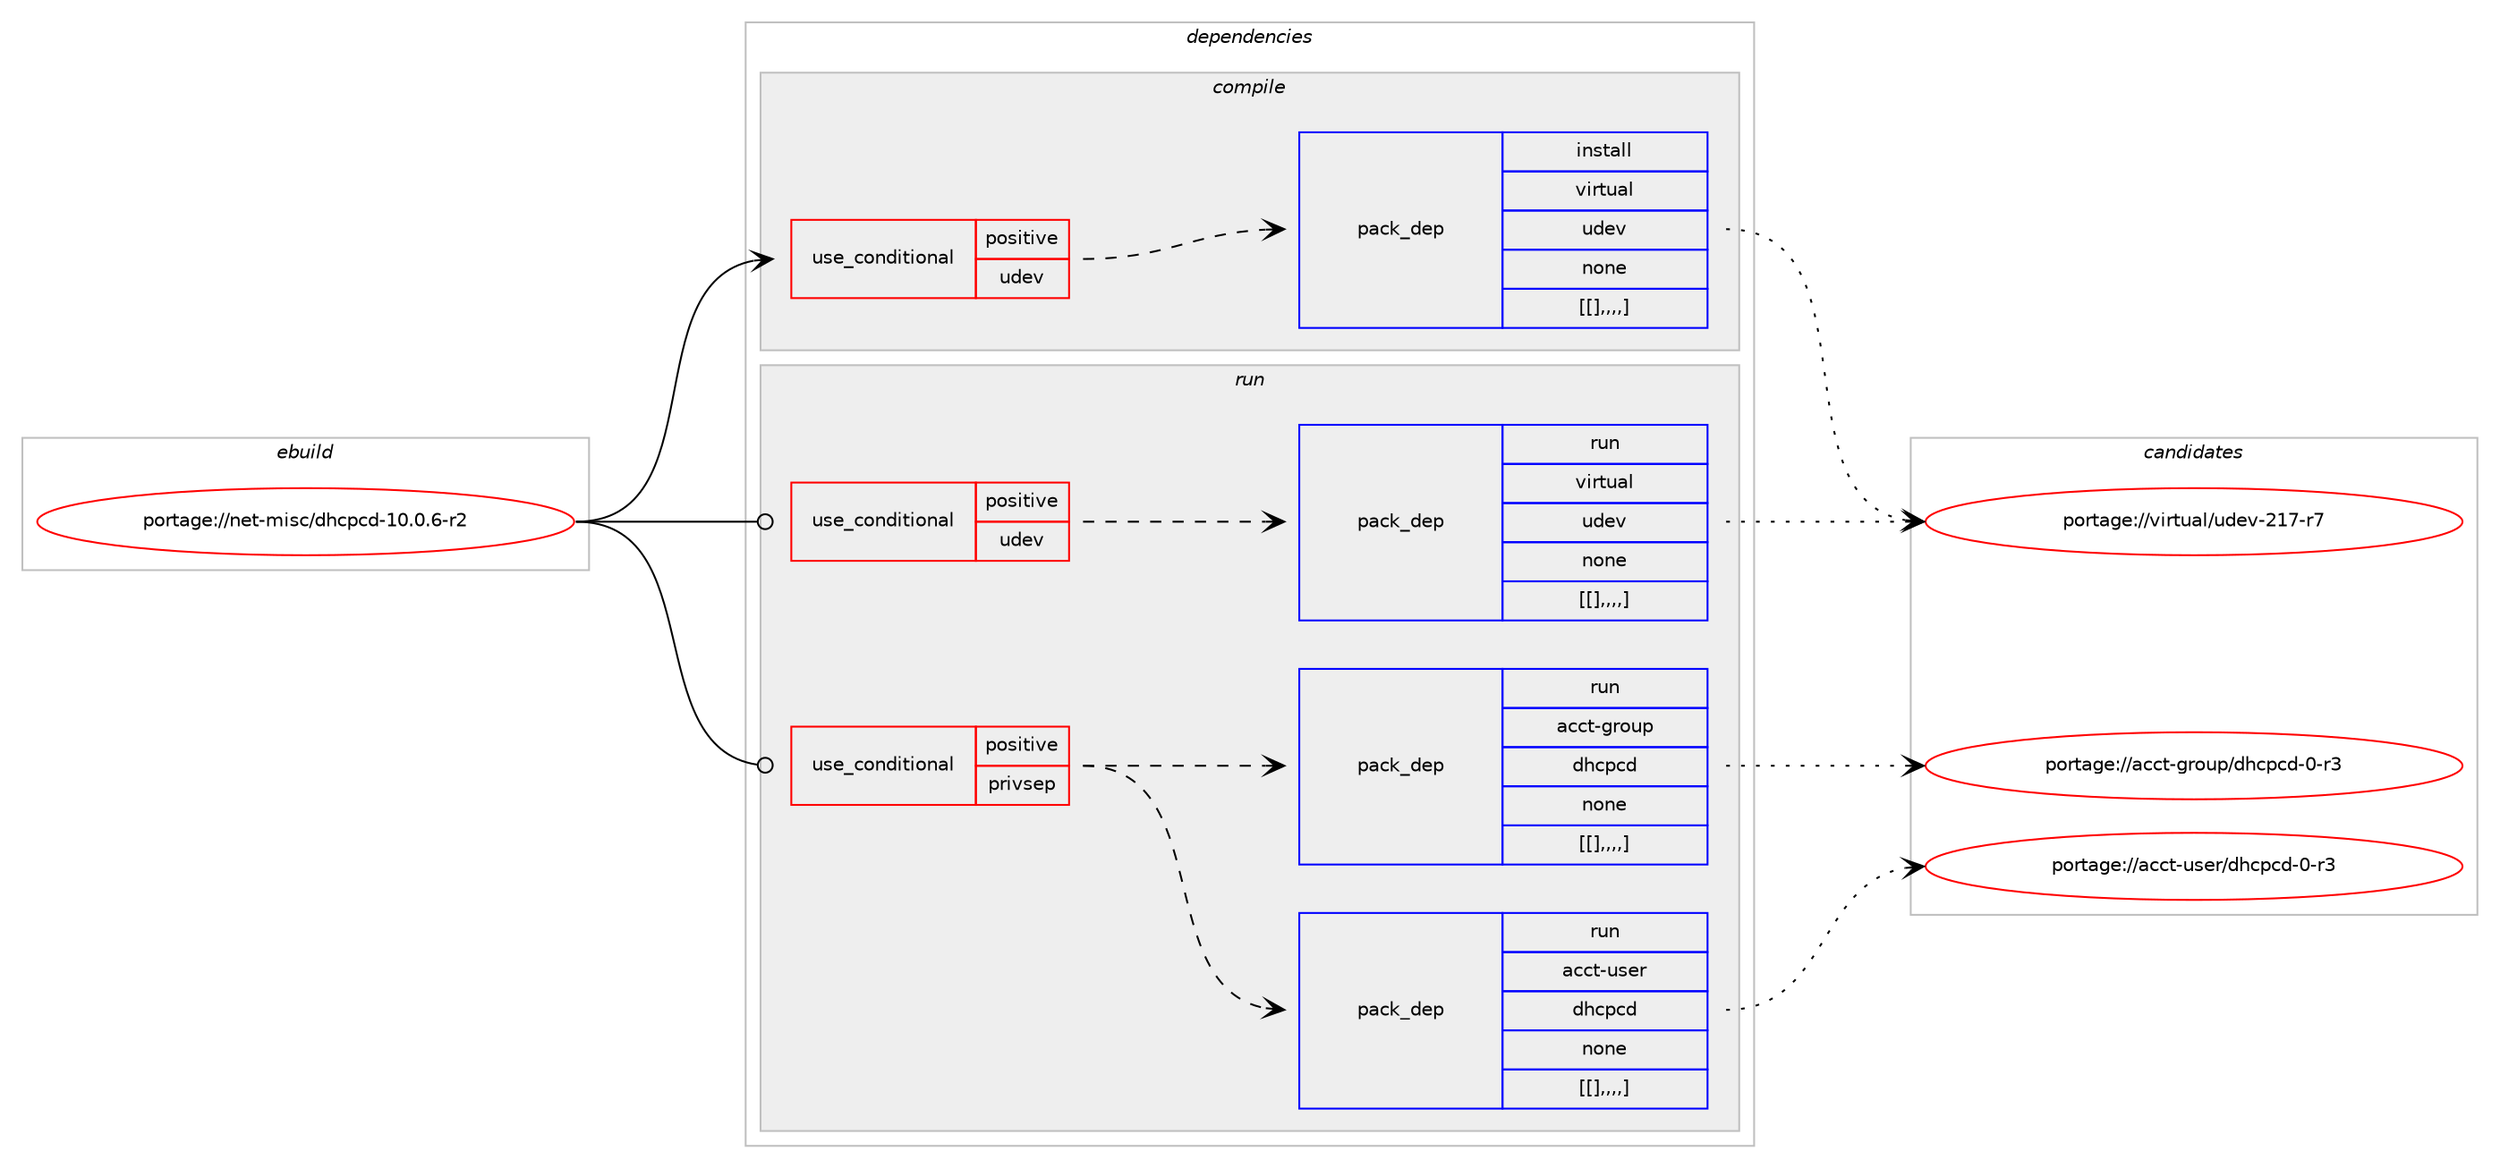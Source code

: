 digraph prolog {

# *************
# Graph options
# *************

newrank=true;
concentrate=true;
compound=true;
graph [rankdir=LR,fontname=Helvetica,fontsize=10,ranksep=1.5];#, ranksep=2.5, nodesep=0.2];
edge  [arrowhead=vee];
node  [fontname=Helvetica,fontsize=10];

# **********
# The ebuild
# **********

subgraph cluster_leftcol {
color=gray;
label=<<i>ebuild</i>>;
id [label="portage://net-misc/dhcpcd-10.0.6-r2", color=red, width=4, href="../net-misc/dhcpcd-10.0.6-r2.svg"];
}

# ****************
# The dependencies
# ****************

subgraph cluster_midcol {
color=gray;
label=<<i>dependencies</i>>;
subgraph cluster_compile {
fillcolor="#eeeeee";
style=filled;
label=<<i>compile</i>>;
subgraph cond100875 {
dependency385561 [label=<<TABLE BORDER="0" CELLBORDER="1" CELLSPACING="0" CELLPADDING="4"><TR><TD ROWSPAN="3" CELLPADDING="10">use_conditional</TD></TR><TR><TD>positive</TD></TR><TR><TD>udev</TD></TR></TABLE>>, shape=none, color=red];
subgraph pack281862 {
dependency385562 [label=<<TABLE BORDER="0" CELLBORDER="1" CELLSPACING="0" CELLPADDING="4" WIDTH="220"><TR><TD ROWSPAN="6" CELLPADDING="30">pack_dep</TD></TR><TR><TD WIDTH="110">install</TD></TR><TR><TD>virtual</TD></TR><TR><TD>udev</TD></TR><TR><TD>none</TD></TR><TR><TD>[[],,,,]</TD></TR></TABLE>>, shape=none, color=blue];
}
dependency385561:e -> dependency385562:w [weight=20,style="dashed",arrowhead="vee"];
}
id:e -> dependency385561:w [weight=20,style="solid",arrowhead="vee"];
}
subgraph cluster_compileandrun {
fillcolor="#eeeeee";
style=filled;
label=<<i>compile and run</i>>;
}
subgraph cluster_run {
fillcolor="#eeeeee";
style=filled;
label=<<i>run</i>>;
subgraph cond100876 {
dependency385563 [label=<<TABLE BORDER="0" CELLBORDER="1" CELLSPACING="0" CELLPADDING="4"><TR><TD ROWSPAN="3" CELLPADDING="10">use_conditional</TD></TR><TR><TD>positive</TD></TR><TR><TD>privsep</TD></TR></TABLE>>, shape=none, color=red];
subgraph pack281863 {
dependency385564 [label=<<TABLE BORDER="0" CELLBORDER="1" CELLSPACING="0" CELLPADDING="4" WIDTH="220"><TR><TD ROWSPAN="6" CELLPADDING="30">pack_dep</TD></TR><TR><TD WIDTH="110">run</TD></TR><TR><TD>acct-group</TD></TR><TR><TD>dhcpcd</TD></TR><TR><TD>none</TD></TR><TR><TD>[[],,,,]</TD></TR></TABLE>>, shape=none, color=blue];
}
dependency385563:e -> dependency385564:w [weight=20,style="dashed",arrowhead="vee"];
subgraph pack281864 {
dependency385565 [label=<<TABLE BORDER="0" CELLBORDER="1" CELLSPACING="0" CELLPADDING="4" WIDTH="220"><TR><TD ROWSPAN="6" CELLPADDING="30">pack_dep</TD></TR><TR><TD WIDTH="110">run</TD></TR><TR><TD>acct-user</TD></TR><TR><TD>dhcpcd</TD></TR><TR><TD>none</TD></TR><TR><TD>[[],,,,]</TD></TR></TABLE>>, shape=none, color=blue];
}
dependency385563:e -> dependency385565:w [weight=20,style="dashed",arrowhead="vee"];
}
id:e -> dependency385563:w [weight=20,style="solid",arrowhead="odot"];
subgraph cond100877 {
dependency385566 [label=<<TABLE BORDER="0" CELLBORDER="1" CELLSPACING="0" CELLPADDING="4"><TR><TD ROWSPAN="3" CELLPADDING="10">use_conditional</TD></TR><TR><TD>positive</TD></TR><TR><TD>udev</TD></TR></TABLE>>, shape=none, color=red];
subgraph pack281865 {
dependency385567 [label=<<TABLE BORDER="0" CELLBORDER="1" CELLSPACING="0" CELLPADDING="4" WIDTH="220"><TR><TD ROWSPAN="6" CELLPADDING="30">pack_dep</TD></TR><TR><TD WIDTH="110">run</TD></TR><TR><TD>virtual</TD></TR><TR><TD>udev</TD></TR><TR><TD>none</TD></TR><TR><TD>[[],,,,]</TD></TR></TABLE>>, shape=none, color=blue];
}
dependency385566:e -> dependency385567:w [weight=20,style="dashed",arrowhead="vee"];
}
id:e -> dependency385566:w [weight=20,style="solid",arrowhead="odot"];
}
}

# **************
# The candidates
# **************

subgraph cluster_choices {
rank=same;
color=gray;
label=<<i>candidates</i>>;

subgraph choice281862 {
color=black;
nodesep=1;
choice1181051141161179710847117100101118455049554511455 [label="portage://virtual/udev-217-r7", color=red, width=4,href="../virtual/udev-217-r7.svg"];
dependency385562:e -> choice1181051141161179710847117100101118455049554511455:w [style=dotted,weight="100"];
}
subgraph choice281863 {
color=black;
nodesep=1;
choice9799991164510311411111711247100104991129910045484511451 [label="portage://acct-group/dhcpcd-0-r3", color=red, width=4,href="../acct-group/dhcpcd-0-r3.svg"];
dependency385564:e -> choice9799991164510311411111711247100104991129910045484511451:w [style=dotted,weight="100"];
}
subgraph choice281864 {
color=black;
nodesep=1;
choice9799991164511711510111447100104991129910045484511451 [label="portage://acct-user/dhcpcd-0-r3", color=red, width=4,href="../acct-user/dhcpcd-0-r3.svg"];
dependency385565:e -> choice9799991164511711510111447100104991129910045484511451:w [style=dotted,weight="100"];
}
subgraph choice281865 {
color=black;
nodesep=1;
choice1181051141161179710847117100101118455049554511455 [label="portage://virtual/udev-217-r7", color=red, width=4,href="../virtual/udev-217-r7.svg"];
dependency385567:e -> choice1181051141161179710847117100101118455049554511455:w [style=dotted,weight="100"];
}
}

}
